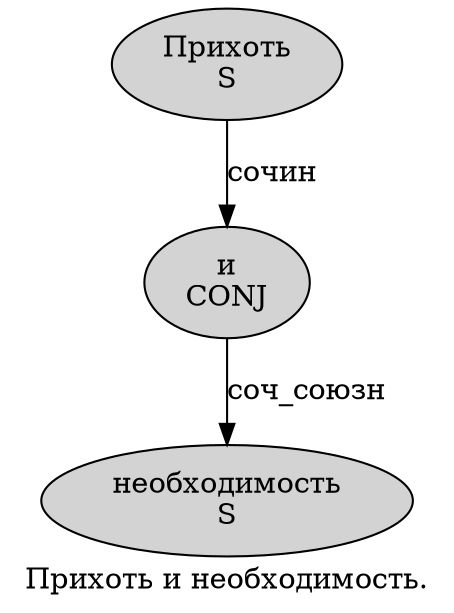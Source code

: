 digraph SENTENCE_115 {
	graph [label="Прихоть и необходимость."]
	node [style=filled]
		0 [label="Прихоть
S" color="" fillcolor=lightgray penwidth=1 shape=ellipse]
		1 [label="и
CONJ" color="" fillcolor=lightgray penwidth=1 shape=ellipse]
		2 [label="необходимость
S" color="" fillcolor=lightgray penwidth=1 shape=ellipse]
			0 -> 1 [label="сочин"]
			1 -> 2 [label="соч_союзн"]
}